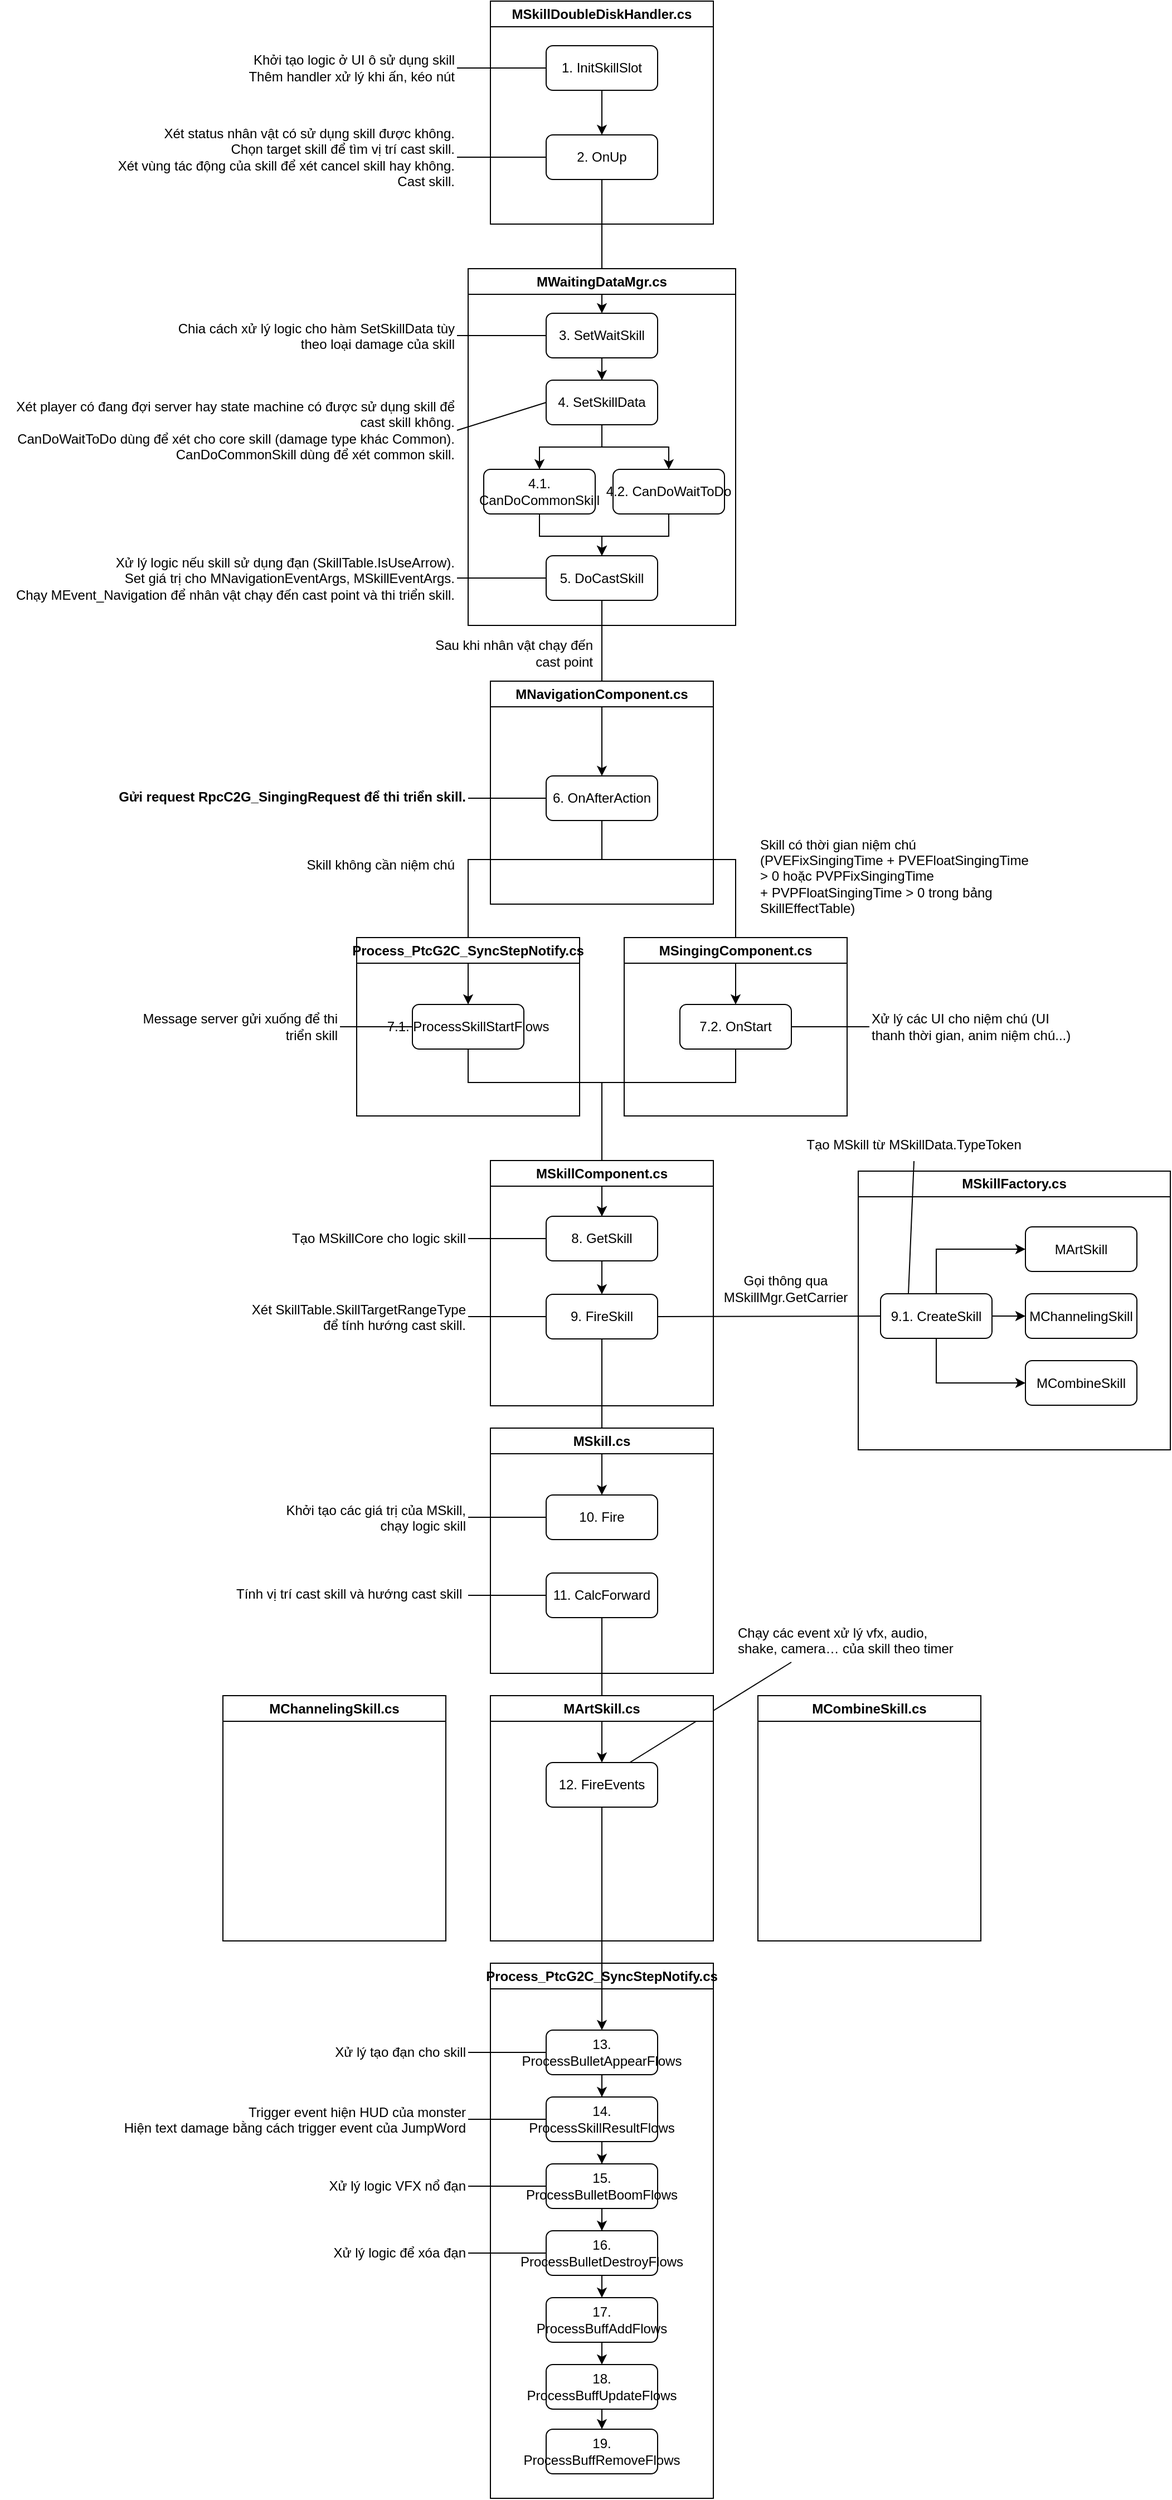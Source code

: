 <mxfile version="24.8.4">
  <diagram id="C5RBs43oDa-KdzZeNtuy" name="Page-1">
    <mxGraphModel dx="2191" dy="829" grid="1" gridSize="10" guides="1" tooltips="1" connect="1" arrows="1" fold="1" page="1" pageScale="1" pageWidth="827" pageHeight="1169" math="0" shadow="0">
      <root>
        <mxCell id="WIyWlLk6GJQsqaUBKTNV-0" />
        <mxCell id="WIyWlLk6GJQsqaUBKTNV-1" parent="WIyWlLk6GJQsqaUBKTNV-0" />
        <mxCell id="ZJyT9qqdOFOC1mafg5Lr-124" value="" style="endArrow=none;html=1;rounded=0;exitX=1;exitY=0.5;exitDx=0;exitDy=0;entryX=0;entryY=0.5;entryDx=0;entryDy=0;" parent="WIyWlLk6GJQsqaUBKTNV-1" source="ZJyT9qqdOFOC1mafg5Lr-123" target="ZJyT9qqdOFOC1mafg5Lr-116" edge="1">
          <mxGeometry width="50" height="50" relative="1" as="geometry">
            <mxPoint x="310" y="2030" as="sourcePoint" />
            <mxPoint x="380" y="2030" as="targetPoint" />
          </mxGeometry>
        </mxCell>
        <mxCell id="ZJyT9qqdOFOC1mafg5Lr-120" value="" style="endArrow=none;html=1;rounded=0;exitX=1;exitY=0.5;exitDx=0;exitDy=0;entryX=0;entryY=0.5;entryDx=0;entryDy=0;" parent="WIyWlLk6GJQsqaUBKTNV-1" source="ZJyT9qqdOFOC1mafg5Lr-119" target="ZJyT9qqdOFOC1mafg5Lr-121" edge="1">
          <mxGeometry width="50" height="50" relative="1" as="geometry">
            <mxPoint x="600" y="1620" as="sourcePoint" />
            <mxPoint x="455" y="1710" as="targetPoint" />
          </mxGeometry>
        </mxCell>
        <mxCell id="ZJyT9qqdOFOC1mafg5Lr-112" value="" style="endArrow=none;html=1;rounded=0;exitX=0.25;exitY=1;exitDx=0;exitDy=0;entryX=0.75;entryY=0;entryDx=0;entryDy=0;" parent="WIyWlLk6GJQsqaUBKTNV-1" source="ZJyT9qqdOFOC1mafg5Lr-109" target="ZJyT9qqdOFOC1mafg5Lr-97" edge="1">
          <mxGeometry width="50" height="50" relative="1" as="geometry">
            <mxPoint x="380" y="1490" as="sourcePoint" />
            <mxPoint x="310" y="1490" as="targetPoint" />
          </mxGeometry>
        </mxCell>
        <mxCell id="ZJyT9qqdOFOC1mafg5Lr-108" style="edgeStyle=orthogonalEdgeStyle;rounded=0;orthogonalLoop=1;jettySize=auto;html=1;entryX=0.5;entryY=0;entryDx=0;entryDy=0;" parent="WIyWlLk6GJQsqaUBKTNV-1" source="ZJyT9qqdOFOC1mafg5Lr-89" target="ZJyT9qqdOFOC1mafg5Lr-97" edge="1">
          <mxGeometry relative="1" as="geometry" />
        </mxCell>
        <mxCell id="ZJyT9qqdOFOC1mafg5Lr-106" style="edgeStyle=orthogonalEdgeStyle;rounded=0;orthogonalLoop=1;jettySize=auto;html=1;entryX=0.5;entryY=0;entryDx=0;entryDy=0;" parent="WIyWlLk6GJQsqaUBKTNV-1" source="ZJyT9qqdOFOC1mafg5Lr-100" target="ZJyT9qqdOFOC1mafg5Lr-55" edge="1">
          <mxGeometry relative="1" as="geometry">
            <Array as="points">
              <mxPoint x="300" y="1090" />
              <mxPoint x="420" y="1090" />
            </Array>
          </mxGeometry>
        </mxCell>
        <mxCell id="ZJyT9qqdOFOC1mafg5Lr-105" style="edgeStyle=orthogonalEdgeStyle;rounded=0;orthogonalLoop=1;jettySize=auto;html=1;entryX=0.5;entryY=0;entryDx=0;entryDy=0;" parent="WIyWlLk6GJQsqaUBKTNV-1" source="ZJyT9qqdOFOC1mafg5Lr-41" target="ZJyT9qqdOFOC1mafg5Lr-100" edge="1">
          <mxGeometry relative="1" as="geometry">
            <Array as="points">
              <mxPoint x="420" y="890" />
              <mxPoint x="300" y="890" />
            </Array>
          </mxGeometry>
        </mxCell>
        <mxCell id="ZJyT9qqdOFOC1mafg5Lr-86" style="edgeStyle=orthogonalEdgeStyle;rounded=0;orthogonalLoop=1;jettySize=auto;html=1;entryX=0.5;entryY=0;entryDx=0;entryDy=0;" parent="WIyWlLk6GJQsqaUBKTNV-1" source="ZJyT9qqdOFOC1mafg5Lr-57" target="ZJyT9qqdOFOC1mafg5Lr-84" edge="1">
          <mxGeometry relative="1" as="geometry" />
        </mxCell>
        <mxCell id="ZJyT9qqdOFOC1mafg5Lr-56" style="edgeStyle=orthogonalEdgeStyle;rounded=0;orthogonalLoop=1;jettySize=auto;html=1;entryX=0.5;entryY=0;entryDx=0;entryDy=0;" parent="WIyWlLk6GJQsqaUBKTNV-1" source="ZJyT9qqdOFOC1mafg5Lr-47" target="ZJyT9qqdOFOC1mafg5Lr-55" edge="1">
          <mxGeometry relative="1" as="geometry">
            <Array as="points">
              <mxPoint x="540" y="1090" />
              <mxPoint x="420" y="1090" />
            </Array>
          </mxGeometry>
        </mxCell>
        <mxCell id="ZJyT9qqdOFOC1mafg5Lr-48" style="edgeStyle=orthogonalEdgeStyle;rounded=0;orthogonalLoop=1;jettySize=auto;html=1;entryX=0.5;entryY=0;entryDx=0;entryDy=0;" parent="WIyWlLk6GJQsqaUBKTNV-1" source="ZJyT9qqdOFOC1mafg5Lr-41" target="ZJyT9qqdOFOC1mafg5Lr-47" edge="1">
          <mxGeometry relative="1" as="geometry">
            <Array as="points">
              <mxPoint x="420" y="890" />
              <mxPoint x="540" y="890" />
            </Array>
          </mxGeometry>
        </mxCell>
        <mxCell id="ZJyT9qqdOFOC1mafg5Lr-42" style="edgeStyle=orthogonalEdgeStyle;rounded=0;orthogonalLoop=1;jettySize=auto;html=1;entryX=0.5;entryY=0;entryDx=0;entryDy=0;" parent="WIyWlLk6GJQsqaUBKTNV-1" source="ZJyT9qqdOFOC1mafg5Lr-29" target="ZJyT9qqdOFOC1mafg5Lr-41" edge="1">
          <mxGeometry relative="1" as="geometry" />
        </mxCell>
        <mxCell id="ZJyT9qqdOFOC1mafg5Lr-20" style="edgeStyle=orthogonalEdgeStyle;rounded=0;orthogonalLoop=1;jettySize=auto;html=1;" parent="WIyWlLk6GJQsqaUBKTNV-1" source="ezm556YsKl0RpiWt_g6A-4" target="ZJyT9qqdOFOC1mafg5Lr-9" edge="1">
          <mxGeometry relative="1" as="geometry" />
        </mxCell>
        <mxCell id="ezm556YsKl0RpiWt_g6A-2" value="MSkillDoubleDiskHandler.cs" style="swimlane;whiteSpace=wrap;html=1;" parent="WIyWlLk6GJQsqaUBKTNV-1" vertex="1">
          <mxGeometry x="320" y="120" width="200" height="200" as="geometry" />
        </mxCell>
        <mxCell id="ZJyT9qqdOFOC1mafg5Lr-1" style="edgeStyle=orthogonalEdgeStyle;rounded=0;orthogonalLoop=1;jettySize=auto;html=1;entryX=0.5;entryY=0;entryDx=0;entryDy=0;" parent="ezm556YsKl0RpiWt_g6A-2" source="ezm556YsKl0RpiWt_g6A-5" target="ezm556YsKl0RpiWt_g6A-4" edge="1">
          <mxGeometry relative="1" as="geometry" />
        </mxCell>
        <mxCell id="ezm556YsKl0RpiWt_g6A-5" value="1. InitSkillSlot" style="rounded=1;whiteSpace=wrap;html=1;" parent="ezm556YsKl0RpiWt_g6A-2" vertex="1">
          <mxGeometry x="50" y="40" width="100" height="40" as="geometry" />
        </mxCell>
        <mxCell id="ezm556YsKl0RpiWt_g6A-4" value="2. OnUp" style="rounded=1;whiteSpace=wrap;html=1;" parent="ezm556YsKl0RpiWt_g6A-2" vertex="1">
          <mxGeometry x="50" y="120" width="100" height="40" as="geometry" />
        </mxCell>
        <mxCell id="ezm556YsKl0RpiWt_g6A-6" value="Khởi tạo logic ở UI ô sử dụng skill&lt;br&gt;Thêm handler xử lý khi ấn, kéo nút" style="text;html=1;strokeColor=none;fillColor=none;align=right;verticalAlign=middle;whiteSpace=wrap;rounded=0;" parent="WIyWlLk6GJQsqaUBKTNV-1" vertex="1">
          <mxGeometry x="100" y="165" width="190" height="30" as="geometry" />
        </mxCell>
        <mxCell id="ZJyT9qqdOFOC1mafg5Lr-2" value="Xét status nhân vật có sử dụng skill được không.&lt;br&gt;Chọn target skill để tìm vị trí cast skill.&lt;br&gt;Xét vùng tác động của skill để xét cancel skill hay không.&lt;br&gt;Cast skill." style="text;whiteSpace=wrap;html=1;align=right;" parent="WIyWlLk6GJQsqaUBKTNV-1" vertex="1">
          <mxGeometry x="-30" y="225" width="320" height="70" as="geometry" />
        </mxCell>
        <mxCell id="ZJyT9qqdOFOC1mafg5Lr-8" value="MWaitingDataMgr.cs" style="swimlane;whiteSpace=wrap;html=1;" parent="WIyWlLk6GJQsqaUBKTNV-1" vertex="1">
          <mxGeometry x="300" y="360" width="240" height="320" as="geometry" />
        </mxCell>
        <mxCell id="ZJyT9qqdOFOC1mafg5Lr-24" style="edgeStyle=orthogonalEdgeStyle;rounded=0;orthogonalLoop=1;jettySize=auto;html=1;entryX=0.5;entryY=0;entryDx=0;entryDy=0;" parent="ZJyT9qqdOFOC1mafg5Lr-8" source="ZJyT9qqdOFOC1mafg5Lr-9" target="ZJyT9qqdOFOC1mafg5Lr-21" edge="1">
          <mxGeometry relative="1" as="geometry" />
        </mxCell>
        <mxCell id="ZJyT9qqdOFOC1mafg5Lr-9" value="3. SetWaitSkill" style="rounded=1;whiteSpace=wrap;html=1;" parent="ZJyT9qqdOFOC1mafg5Lr-8" vertex="1">
          <mxGeometry x="70" y="40" width="100" height="40" as="geometry" />
        </mxCell>
        <mxCell id="ZJyT9qqdOFOC1mafg5Lr-25" style="edgeStyle=orthogonalEdgeStyle;rounded=0;orthogonalLoop=1;jettySize=auto;html=1;entryX=0.5;entryY=0;entryDx=0;entryDy=0;" parent="ZJyT9qqdOFOC1mafg5Lr-8" source="ZJyT9qqdOFOC1mafg5Lr-21" target="ZJyT9qqdOFOC1mafg5Lr-22" edge="1">
          <mxGeometry relative="1" as="geometry">
            <Array as="points">
              <mxPoint x="120" y="160" />
              <mxPoint x="64" y="160" />
            </Array>
          </mxGeometry>
        </mxCell>
        <mxCell id="ZJyT9qqdOFOC1mafg5Lr-26" style="edgeStyle=orthogonalEdgeStyle;rounded=0;orthogonalLoop=1;jettySize=auto;html=1;entryX=0.5;entryY=0;entryDx=0;entryDy=0;" parent="ZJyT9qqdOFOC1mafg5Lr-8" source="ZJyT9qqdOFOC1mafg5Lr-21" target="ZJyT9qqdOFOC1mafg5Lr-23" edge="1">
          <mxGeometry relative="1" as="geometry">
            <Array as="points">
              <mxPoint x="120" y="160" />
              <mxPoint x="180" y="160" />
            </Array>
          </mxGeometry>
        </mxCell>
        <mxCell id="ZJyT9qqdOFOC1mafg5Lr-21" value="4. SetSkillData" style="rounded=1;whiteSpace=wrap;html=1;" parent="ZJyT9qqdOFOC1mafg5Lr-8" vertex="1">
          <mxGeometry x="70" y="100" width="100" height="40" as="geometry" />
        </mxCell>
        <mxCell id="ZJyT9qqdOFOC1mafg5Lr-22" value="4.1. CanDoCommonSkill" style="rounded=1;whiteSpace=wrap;html=1;" parent="ZJyT9qqdOFOC1mafg5Lr-8" vertex="1">
          <mxGeometry x="14" y="180" width="100" height="40" as="geometry" />
        </mxCell>
        <mxCell id="ZJyT9qqdOFOC1mafg5Lr-31" style="edgeStyle=orthogonalEdgeStyle;rounded=0;orthogonalLoop=1;jettySize=auto;html=1;entryX=0.5;entryY=0;entryDx=0;entryDy=0;" parent="ZJyT9qqdOFOC1mafg5Lr-8" source="ZJyT9qqdOFOC1mafg5Lr-23" target="ZJyT9qqdOFOC1mafg5Lr-29" edge="1">
          <mxGeometry relative="1" as="geometry">
            <Array as="points">
              <mxPoint x="180" y="240" />
              <mxPoint x="120" y="240" />
            </Array>
          </mxGeometry>
        </mxCell>
        <mxCell id="ZJyT9qqdOFOC1mafg5Lr-23" value="4.2.&amp;nbsp;CanDoWaitToDo" style="rounded=1;whiteSpace=wrap;html=1;" parent="ZJyT9qqdOFOC1mafg5Lr-8" vertex="1">
          <mxGeometry x="130" y="180" width="100" height="40" as="geometry" />
        </mxCell>
        <mxCell id="ZJyT9qqdOFOC1mafg5Lr-29" value="5. DoCastSkill" style="rounded=1;whiteSpace=wrap;html=1;" parent="ZJyT9qqdOFOC1mafg5Lr-8" vertex="1">
          <mxGeometry x="70" y="257.5" width="100" height="40" as="geometry" />
        </mxCell>
        <mxCell id="ZJyT9qqdOFOC1mafg5Lr-30" style="edgeStyle=orthogonalEdgeStyle;rounded=0;orthogonalLoop=1;jettySize=auto;html=1;entryX=0.5;entryY=0;entryDx=0;entryDy=0;" parent="ZJyT9qqdOFOC1mafg5Lr-8" source="ZJyT9qqdOFOC1mafg5Lr-22" target="ZJyT9qqdOFOC1mafg5Lr-29" edge="1">
          <mxGeometry relative="1" as="geometry">
            <Array as="points">
              <mxPoint x="64" y="240" />
              <mxPoint x="120" y="240" />
            </Array>
          </mxGeometry>
        </mxCell>
        <mxCell id="ZJyT9qqdOFOC1mafg5Lr-10" value="" style="endArrow=none;html=1;rounded=0;entryX=1;entryY=0.5;entryDx=0;entryDy=0;exitX=0;exitY=0.5;exitDx=0;exitDy=0;" parent="WIyWlLk6GJQsqaUBKTNV-1" source="ezm556YsKl0RpiWt_g6A-5" target="ezm556YsKl0RpiWt_g6A-6" edge="1">
          <mxGeometry width="50" height="50" relative="1" as="geometry">
            <mxPoint x="400" y="410" as="sourcePoint" />
            <mxPoint x="450" y="360" as="targetPoint" />
          </mxGeometry>
        </mxCell>
        <mxCell id="ZJyT9qqdOFOC1mafg5Lr-11" value="" style="endArrow=none;html=1;rounded=0;entryX=1;entryY=0.5;entryDx=0;entryDy=0;exitX=0;exitY=0.5;exitDx=0;exitDy=0;" parent="WIyWlLk6GJQsqaUBKTNV-1" source="ezm556YsKl0RpiWt_g6A-4" target="ZJyT9qqdOFOC1mafg5Lr-2" edge="1">
          <mxGeometry width="50" height="50" relative="1" as="geometry">
            <mxPoint x="380" y="190" as="sourcePoint" />
            <mxPoint x="300" y="190" as="targetPoint" />
          </mxGeometry>
        </mxCell>
        <mxCell id="ZJyT9qqdOFOC1mafg5Lr-18" value="Chia cách xử lý logic cho hàm SetSkillData tùy theo loại damage của skill" style="text;whiteSpace=wrap;html=1;align=right;" parent="WIyWlLk6GJQsqaUBKTNV-1" vertex="1">
          <mxGeometry x="20" y="400" width="270" height="40" as="geometry" />
        </mxCell>
        <mxCell id="ZJyT9qqdOFOC1mafg5Lr-19" value="" style="endArrow=none;html=1;rounded=0;entryX=1;entryY=0.5;entryDx=0;entryDy=0;exitX=0;exitY=0.5;exitDx=0;exitDy=0;" parent="WIyWlLk6GJQsqaUBKTNV-1" source="ZJyT9qqdOFOC1mafg5Lr-9" target="ZJyT9qqdOFOC1mafg5Lr-18" edge="1">
          <mxGeometry width="50" height="50" relative="1" as="geometry">
            <mxPoint x="380" y="270" as="sourcePoint" />
            <mxPoint x="300" y="270" as="targetPoint" />
          </mxGeometry>
        </mxCell>
        <mxCell id="ZJyT9qqdOFOC1mafg5Lr-27" value="Xét player có đang đợi server hay state machine có được sử dụng skill để cast skill không.&lt;br&gt;CanDoWaitToDo dùng để xét cho core skill (damage type khác Common).&lt;br&gt;CanDoCommonSkill dùng để xét common skill." style="text;whiteSpace=wrap;html=1;align=right;" parent="WIyWlLk6GJQsqaUBKTNV-1" vertex="1">
          <mxGeometry x="-120" y="470" width="410" height="70" as="geometry" />
        </mxCell>
        <mxCell id="ZJyT9qqdOFOC1mafg5Lr-28" value="" style="endArrow=none;html=1;rounded=0;entryX=1;entryY=0.5;entryDx=0;entryDy=0;exitX=0;exitY=0.5;exitDx=0;exitDy=0;" parent="WIyWlLk6GJQsqaUBKTNV-1" source="ZJyT9qqdOFOC1mafg5Lr-21" target="ZJyT9qqdOFOC1mafg5Lr-27" edge="1">
          <mxGeometry width="50" height="50" relative="1" as="geometry">
            <mxPoint x="380" y="430" as="sourcePoint" />
            <mxPoint x="300" y="430" as="targetPoint" />
          </mxGeometry>
        </mxCell>
        <mxCell id="ZJyT9qqdOFOC1mafg5Lr-32" value="Xử lý logic nếu skill sử dụng đạn (SkillTable.IsUseArrow).&lt;br&gt;Set giá trị cho MNavigationEventArgs, MSkillEventArgs.&lt;br&gt;Chạy MEvent_Navigation để nhân vật chạy đến cast point và thi triển skill." style="text;whiteSpace=wrap;html=1;align=right;" parent="WIyWlLk6GJQsqaUBKTNV-1" vertex="1">
          <mxGeometry x="-110" y="610" width="400" height="55" as="geometry" />
        </mxCell>
        <mxCell id="ZJyT9qqdOFOC1mafg5Lr-33" value="" style="endArrow=none;html=1;rounded=0;entryX=1;entryY=0.5;entryDx=0;entryDy=0;exitX=0;exitY=0.5;exitDx=0;exitDy=0;" parent="WIyWlLk6GJQsqaUBKTNV-1" source="ZJyT9qqdOFOC1mafg5Lr-29" target="ZJyT9qqdOFOC1mafg5Lr-32" edge="1">
          <mxGeometry width="50" height="50" relative="1" as="geometry">
            <mxPoint x="380" y="490" as="sourcePoint" />
            <mxPoint x="300" y="515" as="targetPoint" />
          </mxGeometry>
        </mxCell>
        <mxCell id="ZJyT9qqdOFOC1mafg5Lr-40" value="MNavigationComponent.cs" style="swimlane;whiteSpace=wrap;html=1;" parent="WIyWlLk6GJQsqaUBKTNV-1" vertex="1">
          <mxGeometry x="320" y="730" width="200" height="200" as="geometry" />
        </mxCell>
        <mxCell id="ZJyT9qqdOFOC1mafg5Lr-41" value="6. OnAfterAction" style="rounded=1;whiteSpace=wrap;html=1;" parent="ZJyT9qqdOFOC1mafg5Lr-40" vertex="1">
          <mxGeometry x="50" y="85" width="100" height="40" as="geometry" />
        </mxCell>
        <mxCell id="ZJyT9qqdOFOC1mafg5Lr-43" value="Sau khi nhân vật chạy đến cast point" style="text;html=1;strokeColor=none;fillColor=none;align=right;verticalAlign=middle;whiteSpace=wrap;rounded=0;" parent="WIyWlLk6GJQsqaUBKTNV-1" vertex="1">
          <mxGeometry x="264" y="690" width="150" height="30" as="geometry" />
        </mxCell>
        <mxCell id="ZJyT9qqdOFOC1mafg5Lr-44" value="Gửi request RpcC2G_SingingRequest để thi triển skill.&lt;br&gt;" style="text;whiteSpace=wrap;html=1;align=right;fontStyle=1" parent="WIyWlLk6GJQsqaUBKTNV-1" vertex="1">
          <mxGeometry x="-20" y="820" width="320" height="30" as="geometry" />
        </mxCell>
        <mxCell id="ZJyT9qqdOFOC1mafg5Lr-45" value="" style="endArrow=none;html=1;rounded=0;entryX=1;entryY=0.5;entryDx=0;entryDy=0;exitX=0;exitY=0.5;exitDx=0;exitDy=0;" parent="WIyWlLk6GJQsqaUBKTNV-1" source="ZJyT9qqdOFOC1mafg5Lr-41" target="ZJyT9qqdOFOC1mafg5Lr-44" edge="1">
          <mxGeometry width="50" height="50" relative="1" as="geometry">
            <mxPoint x="380" y="647.5" as="sourcePoint" />
            <mxPoint x="300" y="647.5" as="targetPoint" />
          </mxGeometry>
        </mxCell>
        <mxCell id="ZJyT9qqdOFOC1mafg5Lr-46" value="MSingingComponent.cs" style="swimlane;whiteSpace=wrap;html=1;" parent="WIyWlLk6GJQsqaUBKTNV-1" vertex="1">
          <mxGeometry x="440" y="960" width="200" height="160" as="geometry" />
        </mxCell>
        <mxCell id="ZJyT9qqdOFOC1mafg5Lr-47" value="7.2. OnStart" style="rounded=1;whiteSpace=wrap;html=1;" parent="ZJyT9qqdOFOC1mafg5Lr-46" vertex="1">
          <mxGeometry x="50" y="60" width="100" height="40" as="geometry" />
        </mxCell>
        <mxCell id="ZJyT9qqdOFOC1mafg5Lr-49" value="Skill có thời gian niệm chú (PVEFixSingingTime +&amp;nbsp;PVEFloatSingingTime &amp;gt; 0 hoặc&amp;nbsp;PVPFixSingingTime +&amp;nbsp;PVPFloatSingingTime &amp;gt; 0 trong bảng SkillEffectTable)&amp;nbsp;" style="text;html=1;strokeColor=none;fillColor=none;align=left;verticalAlign=middle;whiteSpace=wrap;rounded=0;" parent="WIyWlLk6GJQsqaUBKTNV-1" vertex="1">
          <mxGeometry x="560" y="890" width="250" height="30" as="geometry" />
        </mxCell>
        <mxCell id="ZJyT9qqdOFOC1mafg5Lr-52" value="&lt;span style=&quot;&quot;&gt;Xử lý các UI cho niệm chú (UI thanh thời gian, anim niệm chú...)&lt;/span&gt;" style="text;html=1;strokeColor=none;fillColor=none;align=left;verticalAlign=middle;whiteSpace=wrap;rounded=0;" parent="WIyWlLk6GJQsqaUBKTNV-1" vertex="1">
          <mxGeometry x="660" y="1025" width="190" height="30" as="geometry" />
        </mxCell>
        <mxCell id="ZJyT9qqdOFOC1mafg5Lr-53" value="MSkillComponent.cs" style="swimlane;whiteSpace=wrap;html=1;" parent="WIyWlLk6GJQsqaUBKTNV-1" vertex="1">
          <mxGeometry x="320" y="1160" width="200" height="220" as="geometry" />
        </mxCell>
        <mxCell id="ZJyT9qqdOFOC1mafg5Lr-58" style="edgeStyle=orthogonalEdgeStyle;rounded=0;orthogonalLoop=1;jettySize=auto;html=1;exitX=0.5;exitY=1;exitDx=0;exitDy=0;entryX=0.5;entryY=0;entryDx=0;entryDy=0;" parent="ZJyT9qqdOFOC1mafg5Lr-53" source="ZJyT9qqdOFOC1mafg5Lr-55" target="ZJyT9qqdOFOC1mafg5Lr-57" edge="1">
          <mxGeometry relative="1" as="geometry" />
        </mxCell>
        <mxCell id="ZJyT9qqdOFOC1mafg5Lr-55" value="8. GetSkill" style="rounded=1;whiteSpace=wrap;html=1;" parent="ZJyT9qqdOFOC1mafg5Lr-53" vertex="1">
          <mxGeometry x="50" y="50" width="100" height="40" as="geometry" />
        </mxCell>
        <mxCell id="ZJyT9qqdOFOC1mafg5Lr-57" value="9. FireSkill" style="rounded=1;whiteSpace=wrap;html=1;" parent="ZJyT9qqdOFOC1mafg5Lr-53" vertex="1">
          <mxGeometry x="50" y="120" width="100" height="40" as="geometry" />
        </mxCell>
        <mxCell id="ZJyT9qqdOFOC1mafg5Lr-59" value="&lt;span style=&quot;&quot;&gt;Tạo MSkillCore cho logic skill&lt;/span&gt;" style="text;html=1;strokeColor=none;fillColor=none;align=right;verticalAlign=middle;whiteSpace=wrap;rounded=0;" parent="WIyWlLk6GJQsqaUBKTNV-1" vertex="1">
          <mxGeometry x="140" y="1215" width="160" height="30" as="geometry" />
        </mxCell>
        <mxCell id="ZJyT9qqdOFOC1mafg5Lr-60" value="" style="endArrow=none;html=1;rounded=0;exitX=0;exitY=0.5;exitDx=0;exitDy=0;entryX=1;entryY=0.5;entryDx=0;entryDy=0;" parent="WIyWlLk6GJQsqaUBKTNV-1" source="ZJyT9qqdOFOC1mafg5Lr-55" target="ZJyT9qqdOFOC1mafg5Lr-59" edge="1">
          <mxGeometry width="50" height="50" relative="1" as="geometry">
            <mxPoint x="380" y="1070" as="sourcePoint" />
            <mxPoint x="310" y="1070" as="targetPoint" />
          </mxGeometry>
        </mxCell>
        <mxCell id="ZJyT9qqdOFOC1mafg5Lr-61" value="MSkillFactory.cs" style="swimlane;whiteSpace=wrap;html=1;" parent="WIyWlLk6GJQsqaUBKTNV-1" vertex="1">
          <mxGeometry x="650" y="1169.5" width="280" height="250" as="geometry" />
        </mxCell>
        <mxCell id="ZJyT9qqdOFOC1mafg5Lr-69" style="edgeStyle=orthogonalEdgeStyle;rounded=0;orthogonalLoop=1;jettySize=auto;html=1;exitX=0.5;exitY=1;exitDx=0;exitDy=0;" parent="ZJyT9qqdOFOC1mafg5Lr-61" source="ZJyT9qqdOFOC1mafg5Lr-65" target="ZJyT9qqdOFOC1mafg5Lr-67" edge="1">
          <mxGeometry relative="1" as="geometry">
            <mxPoint x="70" y="150" as="sourcePoint" />
            <Array as="points">
              <mxPoint x="70" y="190" />
            </Array>
          </mxGeometry>
        </mxCell>
        <mxCell id="ZJyT9qqdOFOC1mafg5Lr-72" style="edgeStyle=orthogonalEdgeStyle;rounded=0;orthogonalLoop=1;jettySize=auto;html=1;entryX=0;entryY=0.5;entryDx=0;entryDy=0;" parent="ZJyT9qqdOFOC1mafg5Lr-61" target="ZJyT9qqdOFOC1mafg5Lr-70" edge="1">
          <mxGeometry relative="1" as="geometry">
            <mxPoint x="120" y="130" as="sourcePoint" />
          </mxGeometry>
        </mxCell>
        <mxCell id="ZJyT9qqdOFOC1mafg5Lr-74" style="edgeStyle=orthogonalEdgeStyle;rounded=0;orthogonalLoop=1;jettySize=auto;html=1;exitX=0.5;exitY=0;exitDx=0;exitDy=0;entryX=0;entryY=0.5;entryDx=0;entryDy=0;" parent="ZJyT9qqdOFOC1mafg5Lr-61" target="ZJyT9qqdOFOC1mafg5Lr-66" edge="1">
          <mxGeometry relative="1" as="geometry">
            <mxPoint x="70" y="110" as="sourcePoint" />
            <Array as="points">
              <mxPoint x="70" y="70" />
            </Array>
          </mxGeometry>
        </mxCell>
        <mxCell id="ZJyT9qqdOFOC1mafg5Lr-65" value="9.1. CreateSkill" style="rounded=1;whiteSpace=wrap;html=1;" parent="ZJyT9qqdOFOC1mafg5Lr-61" vertex="1">
          <mxGeometry x="20" y="110" width="100" height="40" as="geometry" />
        </mxCell>
        <mxCell id="ZJyT9qqdOFOC1mafg5Lr-66" value="MArtSkill" style="rounded=1;whiteSpace=wrap;html=1;" parent="ZJyT9qqdOFOC1mafg5Lr-61" vertex="1">
          <mxGeometry x="150" y="50" width="100" height="40" as="geometry" />
        </mxCell>
        <mxCell id="ZJyT9qqdOFOC1mafg5Lr-67" value="MCombineSkill" style="rounded=1;whiteSpace=wrap;html=1;" parent="ZJyT9qqdOFOC1mafg5Lr-61" vertex="1">
          <mxGeometry x="150" y="170" width="100" height="40" as="geometry" />
        </mxCell>
        <mxCell id="ZJyT9qqdOFOC1mafg5Lr-70" value="MChannelingSkill" style="rounded=1;whiteSpace=wrap;html=1;" parent="ZJyT9qqdOFOC1mafg5Lr-61" vertex="1">
          <mxGeometry x="150" y="110" width="100" height="40" as="geometry" />
        </mxCell>
        <mxCell id="ZJyT9qqdOFOC1mafg5Lr-76" value="" style="endArrow=none;html=1;rounded=0;exitX=0;exitY=0.5;exitDx=0;exitDy=0;entryX=1;entryY=0.5;entryDx=0;entryDy=0;" parent="WIyWlLk6GJQsqaUBKTNV-1" source="ZJyT9qqdOFOC1mafg5Lr-65" target="ZJyT9qqdOFOC1mafg5Lr-57" edge="1">
          <mxGeometry width="50" height="50" relative="1" as="geometry">
            <mxPoint x="380" y="1070" as="sourcePoint" />
            <mxPoint x="310" y="1070" as="targetPoint" />
          </mxGeometry>
        </mxCell>
        <mxCell id="ZJyT9qqdOFOC1mafg5Lr-77" value="" style="endArrow=none;html=1;rounded=0;exitX=0.25;exitY=0;exitDx=0;exitDy=0;entryX=0.5;entryY=1;entryDx=0;entryDy=0;" parent="WIyWlLk6GJQsqaUBKTNV-1" source="ZJyT9qqdOFOC1mafg5Lr-65" target="ZJyT9qqdOFOC1mafg5Lr-78" edge="1">
          <mxGeometry width="50" height="50" relative="1" as="geometry">
            <mxPoint x="460" y="1080.5" as="sourcePoint" />
            <mxPoint x="760" y="1140.5" as="targetPoint" />
          </mxGeometry>
        </mxCell>
        <mxCell id="ZJyT9qqdOFOC1mafg5Lr-78" value="&lt;span style=&quot;&quot;&gt;Tạo MSkill từ MSkillData.TypeToken&lt;/span&gt;" style="text;html=1;strokeColor=none;fillColor=none;align=center;verticalAlign=middle;whiteSpace=wrap;rounded=0;" parent="WIyWlLk6GJQsqaUBKTNV-1" vertex="1">
          <mxGeometry x="600" y="1130.5" width="200" height="30" as="geometry" />
        </mxCell>
        <mxCell id="ZJyT9qqdOFOC1mafg5Lr-79" value="&lt;span style=&quot;&quot;&gt;Gọi thông qua MSkillMgr.GetCarrier&lt;/span&gt;" style="text;html=1;strokeColor=none;fillColor=none;align=center;verticalAlign=middle;whiteSpace=wrap;rounded=0;" parent="WIyWlLk6GJQsqaUBKTNV-1" vertex="1">
          <mxGeometry x="530" y="1260" width="110" height="30" as="geometry" />
        </mxCell>
        <mxCell id="ZJyT9qqdOFOC1mafg5Lr-80" value="Xét SkillTable.SkillTargetRangeType để tính hướng cast skill." style="text;whiteSpace=wrap;html=1;align=right;" parent="WIyWlLk6GJQsqaUBKTNV-1" vertex="1">
          <mxGeometry x="90" y="1280" width="210" height="40" as="geometry" />
        </mxCell>
        <mxCell id="ZJyT9qqdOFOC1mafg5Lr-81" value="" style="endArrow=none;html=1;rounded=0;exitX=0;exitY=0.5;exitDx=0;exitDy=0;entryX=1;entryY=0.5;entryDx=0;entryDy=0;" parent="WIyWlLk6GJQsqaUBKTNV-1" source="ZJyT9qqdOFOC1mafg5Lr-57" target="ZJyT9qqdOFOC1mafg5Lr-80" edge="1">
          <mxGeometry width="50" height="50" relative="1" as="geometry">
            <mxPoint x="380" y="1240" as="sourcePoint" />
            <mxPoint x="310" y="1240" as="targetPoint" />
          </mxGeometry>
        </mxCell>
        <mxCell id="ZJyT9qqdOFOC1mafg5Lr-82" value="MSkill.cs" style="swimlane;whiteSpace=wrap;html=1;" parent="WIyWlLk6GJQsqaUBKTNV-1" vertex="1">
          <mxGeometry x="320" y="1400" width="200" height="220" as="geometry" />
        </mxCell>
        <mxCell id="ZJyT9qqdOFOC1mafg5Lr-84" value="10. Fire" style="rounded=1;whiteSpace=wrap;html=1;" parent="ZJyT9qqdOFOC1mafg5Lr-82" vertex="1">
          <mxGeometry x="50" y="60" width="100" height="40" as="geometry" />
        </mxCell>
        <mxCell id="ZJyT9qqdOFOC1mafg5Lr-89" value="11. CalcForward" style="rounded=1;whiteSpace=wrap;html=1;" parent="ZJyT9qqdOFOC1mafg5Lr-82" vertex="1">
          <mxGeometry x="50" y="130" width="100" height="40" as="geometry" />
        </mxCell>
        <mxCell id="ZJyT9qqdOFOC1mafg5Lr-87" value="Khởi tạo các giá trị của MSkill, chạy logic skill" style="text;whiteSpace=wrap;html=1;align=right;" parent="WIyWlLk6GJQsqaUBKTNV-1" vertex="1">
          <mxGeometry x="120" y="1460" width="180" height="40" as="geometry" />
        </mxCell>
        <mxCell id="ZJyT9qqdOFOC1mafg5Lr-88" value="" style="endArrow=none;html=1;rounded=0;exitX=0;exitY=0.5;exitDx=0;exitDy=0;entryX=1;entryY=0.5;entryDx=0;entryDy=0;" parent="WIyWlLk6GJQsqaUBKTNV-1" source="ZJyT9qqdOFOC1mafg5Lr-84" target="ZJyT9qqdOFOC1mafg5Lr-87" edge="1">
          <mxGeometry width="50" height="50" relative="1" as="geometry">
            <mxPoint x="380" y="1310" as="sourcePoint" />
            <mxPoint x="310" y="1310" as="targetPoint" />
          </mxGeometry>
        </mxCell>
        <mxCell id="ZJyT9qqdOFOC1mafg5Lr-90" value="Tính vị trí cast skill và hướng cast skill" style="text;whiteSpace=wrap;html=1;" parent="WIyWlLk6GJQsqaUBKTNV-1" vertex="1">
          <mxGeometry x="90" y="1535" width="210" height="30" as="geometry" />
        </mxCell>
        <mxCell id="ZJyT9qqdOFOC1mafg5Lr-91" value="" style="endArrow=none;html=1;rounded=0;exitX=0;exitY=0.5;exitDx=0;exitDy=0;entryX=1;entryY=0.5;entryDx=0;entryDy=0;" parent="WIyWlLk6GJQsqaUBKTNV-1" source="ZJyT9qqdOFOC1mafg5Lr-89" target="ZJyT9qqdOFOC1mafg5Lr-90" edge="1">
          <mxGeometry width="50" height="50" relative="1" as="geometry">
            <mxPoint x="380" y="1490" as="sourcePoint" />
            <mxPoint x="310" y="1490" as="targetPoint" />
          </mxGeometry>
        </mxCell>
        <mxCell id="ZJyT9qqdOFOC1mafg5Lr-92" value="MArtSkill.cs" style="swimlane;whiteSpace=wrap;html=1;" parent="WIyWlLk6GJQsqaUBKTNV-1" vertex="1">
          <mxGeometry x="320" y="1640" width="200" height="220" as="geometry" />
        </mxCell>
        <mxCell id="ZJyT9qqdOFOC1mafg5Lr-97" value="12. FireEvents" style="rounded=1;whiteSpace=wrap;html=1;" parent="ZJyT9qqdOFOC1mafg5Lr-92" vertex="1">
          <mxGeometry x="50" y="60" width="100" height="40" as="geometry" />
        </mxCell>
        <mxCell id="ZJyT9qqdOFOC1mafg5Lr-95" value="MChannelingSkill.cs" style="swimlane;whiteSpace=wrap;html=1;" parent="WIyWlLk6GJQsqaUBKTNV-1" vertex="1">
          <mxGeometry x="80" y="1640" width="200" height="220" as="geometry" />
        </mxCell>
        <mxCell id="ZJyT9qqdOFOC1mafg5Lr-96" value="MCombineSkill.cs" style="swimlane;whiteSpace=wrap;html=1;startSize=23;" parent="WIyWlLk6GJQsqaUBKTNV-1" vertex="1">
          <mxGeometry x="560" y="1640" width="200" height="220" as="geometry" />
        </mxCell>
        <mxCell id="ZJyT9qqdOFOC1mafg5Lr-98" value="" style="endArrow=none;html=1;rounded=0;entryX=1;entryY=0.5;entryDx=0;entryDy=0;exitX=0;exitY=0.5;exitDx=0;exitDy=0;" parent="WIyWlLk6GJQsqaUBKTNV-1" source="ZJyT9qqdOFOC1mafg5Lr-52" target="ZJyT9qqdOFOC1mafg5Lr-47" edge="1">
          <mxGeometry width="50" height="50" relative="1" as="geometry">
            <mxPoint x="380" y="845" as="sourcePoint" />
            <mxPoint x="310" y="845" as="targetPoint" />
          </mxGeometry>
        </mxCell>
        <mxCell id="ZJyT9qqdOFOC1mafg5Lr-99" value="Process_PtcG2C_SyncStepNotify.cs" style="swimlane;whiteSpace=wrap;html=1;" parent="WIyWlLk6GJQsqaUBKTNV-1" vertex="1">
          <mxGeometry x="200" y="960" width="200" height="160" as="geometry" />
        </mxCell>
        <mxCell id="ZJyT9qqdOFOC1mafg5Lr-100" value="7.1.&amp;nbsp;ProcessSkillStartFlows" style="rounded=1;whiteSpace=wrap;html=1;" parent="ZJyT9qqdOFOC1mafg5Lr-99" vertex="1">
          <mxGeometry x="50" y="60" width="100" height="40" as="geometry" />
        </mxCell>
        <mxCell id="ZJyT9qqdOFOC1mafg5Lr-103" value="Message server gửi xuống để thi triển skill" style="text;html=1;strokeColor=none;fillColor=none;align=right;verticalAlign=middle;whiteSpace=wrap;rounded=0;" parent="WIyWlLk6GJQsqaUBKTNV-1" vertex="1">
          <mxGeometry x="-5" y="1025" width="190" height="30" as="geometry" />
        </mxCell>
        <mxCell id="ZJyT9qqdOFOC1mafg5Lr-104" value="" style="endArrow=none;html=1;rounded=0;entryX=1;entryY=0.5;entryDx=0;entryDy=0;exitX=0;exitY=0.5;exitDx=0;exitDy=0;" parent="WIyWlLk6GJQsqaUBKTNV-1" source="ZJyT9qqdOFOC1mafg5Lr-100" target="ZJyT9qqdOFOC1mafg5Lr-103" edge="1">
          <mxGeometry width="50" height="50" relative="1" as="geometry">
            <mxPoint x="670" y="1050" as="sourcePoint" />
            <mxPoint x="600" y="1050" as="targetPoint" />
          </mxGeometry>
        </mxCell>
        <mxCell id="ZJyT9qqdOFOC1mafg5Lr-107" value="Skill không cần niệm chú" style="text;html=1;strokeColor=none;fillColor=none;align=right;verticalAlign=middle;whiteSpace=wrap;rounded=0;" parent="WIyWlLk6GJQsqaUBKTNV-1" vertex="1">
          <mxGeometry x="140" y="890" width="150" height="10" as="geometry" />
        </mxCell>
        <mxCell id="ZJyT9qqdOFOC1mafg5Lr-109" value="Chạy các event xử lý vfx, audio, shake, camera… của skill theo timer" style="text;whiteSpace=wrap;html=1;" parent="WIyWlLk6GJQsqaUBKTNV-1" vertex="1">
          <mxGeometry x="540" y="1570" width="200" height="40" as="geometry" />
        </mxCell>
        <mxCell id="ZJyT9qqdOFOC1mafg5Lr-115" value="Process_PtcG2C_SyncStepNotify.cs" style="swimlane;whiteSpace=wrap;html=1;" parent="WIyWlLk6GJQsqaUBKTNV-1" vertex="1">
          <mxGeometry x="320" y="1880" width="200" height="480" as="geometry" />
        </mxCell>
        <mxCell id="ZJyT9qqdOFOC1mafg5Lr-128" value="" style="edgeStyle=orthogonalEdgeStyle;rounded=0;orthogonalLoop=1;jettySize=auto;html=1;" parent="ZJyT9qqdOFOC1mafg5Lr-115" source="ZJyT9qqdOFOC1mafg5Lr-121" target="ZJyT9qqdOFOC1mafg5Lr-127" edge="1">
          <mxGeometry relative="1" as="geometry" />
        </mxCell>
        <mxCell id="ZJyT9qqdOFOC1mafg5Lr-121" value="14.&lt;br&gt;ProcessSkillResultFlows" style="rounded=1;whiteSpace=wrap;html=1;" parent="ZJyT9qqdOFOC1mafg5Lr-115" vertex="1">
          <mxGeometry x="50" y="120" width="100" height="40" as="geometry" />
        </mxCell>
        <mxCell id="ZJyT9qqdOFOC1mafg5Lr-126" style="edgeStyle=orthogonalEdgeStyle;rounded=0;orthogonalLoop=1;jettySize=auto;html=1;entryX=0.5;entryY=0;entryDx=0;entryDy=0;" parent="ZJyT9qqdOFOC1mafg5Lr-115" source="ZJyT9qqdOFOC1mafg5Lr-116" target="ZJyT9qqdOFOC1mafg5Lr-121" edge="1">
          <mxGeometry relative="1" as="geometry" />
        </mxCell>
        <mxCell id="ZJyT9qqdOFOC1mafg5Lr-116" value="13.&lt;br&gt;ProcessBulletAppearFlows" style="rounded=1;whiteSpace=wrap;html=1;" parent="ZJyT9qqdOFOC1mafg5Lr-115" vertex="1">
          <mxGeometry x="50" y="60" width="100" height="40" as="geometry" />
        </mxCell>
        <mxCell id="ZJyT9qqdOFOC1mafg5Lr-132" style="edgeStyle=orthogonalEdgeStyle;rounded=0;orthogonalLoop=1;jettySize=auto;html=1;entryX=0.5;entryY=0;entryDx=0;entryDy=0;" parent="ZJyT9qqdOFOC1mafg5Lr-115" source="ZJyT9qqdOFOC1mafg5Lr-127" target="ZJyT9qqdOFOC1mafg5Lr-131" edge="1">
          <mxGeometry relative="1" as="geometry" />
        </mxCell>
        <mxCell id="ZJyT9qqdOFOC1mafg5Lr-127" value="15.&lt;br&gt;ProcessBulletBoomFlows" style="rounded=1;whiteSpace=wrap;html=1;" parent="ZJyT9qqdOFOC1mafg5Lr-115" vertex="1">
          <mxGeometry x="50" y="180" width="100" height="40" as="geometry" />
        </mxCell>
        <mxCell id="ZJyT9qqdOFOC1mafg5Lr-131" value="16.&lt;br&gt;ProcessBulletDestroyFlows" style="rounded=1;whiteSpace=wrap;html=1;" parent="ZJyT9qqdOFOC1mafg5Lr-115" vertex="1">
          <mxGeometry x="50" y="240" width="100" height="40" as="geometry" />
        </mxCell>
        <mxCell id="ZJyT9qqdOFOC1mafg5Lr-148" value="17.&lt;br&gt;ProcessBuffAddFlows" style="rounded=1;whiteSpace=wrap;html=1;" parent="ZJyT9qqdOFOC1mafg5Lr-115" vertex="1">
          <mxGeometry x="50" y="300" width="100" height="40" as="geometry" />
        </mxCell>
        <mxCell id="ZJyT9qqdOFOC1mafg5Lr-151" style="edgeStyle=orthogonalEdgeStyle;rounded=0;orthogonalLoop=1;jettySize=auto;html=1;exitX=0.5;exitY=1;exitDx=0;exitDy=0;entryX=0.5;entryY=0;entryDx=0;entryDy=0;" parent="ZJyT9qqdOFOC1mafg5Lr-115" source="ZJyT9qqdOFOC1mafg5Lr-149" target="ZJyT9qqdOFOC1mafg5Lr-150" edge="1">
          <mxGeometry relative="1" as="geometry" />
        </mxCell>
        <mxCell id="ZJyT9qqdOFOC1mafg5Lr-149" value="18.&lt;br&gt;ProcessBuffUpdateFlows" style="rounded=1;whiteSpace=wrap;html=1;" parent="ZJyT9qqdOFOC1mafg5Lr-115" vertex="1">
          <mxGeometry x="50" y="360" width="100" height="40" as="geometry" />
        </mxCell>
        <mxCell id="ZJyT9qqdOFOC1mafg5Lr-150" value="19.&lt;br&gt;ProcessBuffRemoveFlows" style="rounded=1;whiteSpace=wrap;html=1;" parent="ZJyT9qqdOFOC1mafg5Lr-115" vertex="1">
          <mxGeometry x="50" y="418" width="100" height="40" as="geometry" />
        </mxCell>
        <mxCell id="ZJyT9qqdOFOC1mafg5Lr-117" style="edgeStyle=orthogonalEdgeStyle;rounded=0;orthogonalLoop=1;jettySize=auto;html=1;entryX=0.5;entryY=0;entryDx=0;entryDy=0;" parent="WIyWlLk6GJQsqaUBKTNV-1" source="ZJyT9qqdOFOC1mafg5Lr-97" target="ZJyT9qqdOFOC1mafg5Lr-116" edge="1">
          <mxGeometry relative="1" as="geometry" />
        </mxCell>
        <mxCell id="ZJyT9qqdOFOC1mafg5Lr-119" value="Trigger event hiện HUD của monster&lt;br&gt;Hiện text damage bằng cách trigger event của JumpWord" style="text;whiteSpace=wrap;html=1;align=right;" parent="WIyWlLk6GJQsqaUBKTNV-1" vertex="1">
          <mxGeometry x="-20" y="2000" width="320" height="40" as="geometry" />
        </mxCell>
        <mxCell id="ZJyT9qqdOFOC1mafg5Lr-123" value="Xử lý tạo đạn cho skill" style="text;whiteSpace=wrap;html=1;align=right;verticalAlign=middle;" parent="WIyWlLk6GJQsqaUBKTNV-1" vertex="1">
          <mxGeometry x="150" y="1950" width="150" height="20" as="geometry" />
        </mxCell>
        <mxCell id="ZJyT9qqdOFOC1mafg5Lr-129" value="Xử lý logic VFX nổ đạn" style="text;whiteSpace=wrap;html=1;align=right;verticalAlign=middle;" parent="WIyWlLk6GJQsqaUBKTNV-1" vertex="1">
          <mxGeometry x="150" y="2070" width="150" height="20" as="geometry" />
        </mxCell>
        <mxCell id="ZJyT9qqdOFOC1mafg5Lr-130" value="" style="endArrow=none;html=1;rounded=0;exitX=1;exitY=0.5;exitDx=0;exitDy=0;entryX=0;entryY=0.5;entryDx=0;entryDy=0;" parent="WIyWlLk6GJQsqaUBKTNV-1" source="ZJyT9qqdOFOC1mafg5Lr-129" target="ZJyT9qqdOFOC1mafg5Lr-127" edge="1">
          <mxGeometry width="50" height="50" relative="1" as="geometry">
            <mxPoint x="310" y="2030" as="sourcePoint" />
            <mxPoint x="380" y="2030" as="targetPoint" />
          </mxGeometry>
        </mxCell>
        <mxCell id="ZJyT9qqdOFOC1mafg5Lr-133" value="Xử lý logic để xóa đạn" style="text;whiteSpace=wrap;html=1;align=right;verticalAlign=middle;" parent="WIyWlLk6GJQsqaUBKTNV-1" vertex="1">
          <mxGeometry x="150" y="2130" width="150" height="20" as="geometry" />
        </mxCell>
        <mxCell id="ZJyT9qqdOFOC1mafg5Lr-134" value="" style="endArrow=none;html=1;rounded=0;exitX=1;exitY=0.5;exitDx=0;exitDy=0;entryX=0;entryY=0.5;entryDx=0;entryDy=0;" parent="WIyWlLk6GJQsqaUBKTNV-1" source="ZJyT9qqdOFOC1mafg5Lr-133" target="ZJyT9qqdOFOC1mafg5Lr-131" edge="1">
          <mxGeometry width="50" height="50" relative="1" as="geometry">
            <mxPoint x="310" y="2090" as="sourcePoint" />
            <mxPoint x="380" y="2090" as="targetPoint" />
          </mxGeometry>
        </mxCell>
        <mxCell id="ZJyT9qqdOFOC1mafg5Lr-138" style="edgeStyle=orthogonalEdgeStyle;rounded=0;orthogonalLoop=1;jettySize=auto;html=1;entryX=0.5;entryY=0;entryDx=0;entryDy=0;" parent="WIyWlLk6GJQsqaUBKTNV-1" edge="1">
          <mxGeometry relative="1" as="geometry">
            <mxPoint x="420" y="2220" as="sourcePoint" />
            <mxPoint x="420" y="2240" as="targetPoint" />
          </mxGeometry>
        </mxCell>
        <mxCell id="ZJyT9qqdOFOC1mafg5Lr-136" style="edgeStyle=orthogonalEdgeStyle;rounded=0;orthogonalLoop=1;jettySize=auto;html=1;entryX=0.5;entryY=0;entryDx=0;entryDy=0;" parent="WIyWlLk6GJQsqaUBKTNV-1" source="ZJyT9qqdOFOC1mafg5Lr-131" edge="1">
          <mxGeometry relative="1" as="geometry">
            <mxPoint x="420" y="2180" as="targetPoint" />
          </mxGeometry>
        </mxCell>
      </root>
    </mxGraphModel>
  </diagram>
</mxfile>
